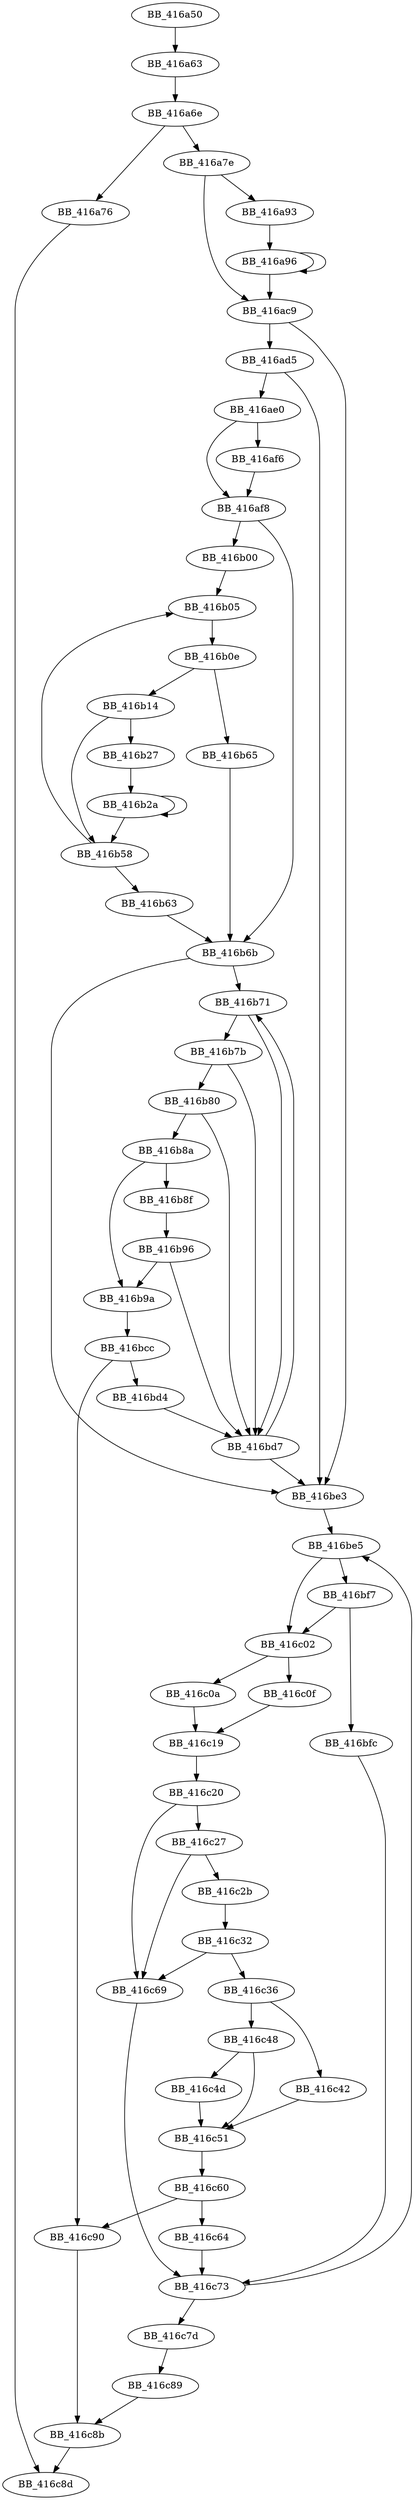 DiGraph __ioinit{
BB_416a50->BB_416a63
BB_416a63->BB_416a6e
BB_416a6e->BB_416a76
BB_416a6e->BB_416a7e
BB_416a76->BB_416c8d
BB_416a7e->BB_416a93
BB_416a7e->BB_416ac9
BB_416a93->BB_416a96
BB_416a96->BB_416a96
BB_416a96->BB_416ac9
BB_416ac9->BB_416ad5
BB_416ac9->BB_416be3
BB_416ad5->BB_416ae0
BB_416ad5->BB_416be3
BB_416ae0->BB_416af6
BB_416ae0->BB_416af8
BB_416af6->BB_416af8
BB_416af8->BB_416b00
BB_416af8->BB_416b6b
BB_416b00->BB_416b05
BB_416b05->BB_416b0e
BB_416b0e->BB_416b14
BB_416b0e->BB_416b65
BB_416b14->BB_416b27
BB_416b14->BB_416b58
BB_416b27->BB_416b2a
BB_416b2a->BB_416b2a
BB_416b2a->BB_416b58
BB_416b58->BB_416b05
BB_416b58->BB_416b63
BB_416b63->BB_416b6b
BB_416b65->BB_416b6b
BB_416b6b->BB_416b71
BB_416b6b->BB_416be3
BB_416b71->BB_416b7b
BB_416b71->BB_416bd7
BB_416b7b->BB_416b80
BB_416b7b->BB_416bd7
BB_416b80->BB_416b8a
BB_416b80->BB_416bd7
BB_416b8a->BB_416b8f
BB_416b8a->BB_416b9a
BB_416b8f->BB_416b96
BB_416b96->BB_416b9a
BB_416b96->BB_416bd7
BB_416b9a->BB_416bcc
BB_416bcc->BB_416bd4
BB_416bcc->BB_416c90
BB_416bd4->BB_416bd7
BB_416bd7->BB_416b71
BB_416bd7->BB_416be3
BB_416be3->BB_416be5
BB_416be5->BB_416bf7
BB_416be5->BB_416c02
BB_416bf7->BB_416bfc
BB_416bf7->BB_416c02
BB_416bfc->BB_416c73
BB_416c02->BB_416c0a
BB_416c02->BB_416c0f
BB_416c0a->BB_416c19
BB_416c0f->BB_416c19
BB_416c19->BB_416c20
BB_416c20->BB_416c27
BB_416c20->BB_416c69
BB_416c27->BB_416c2b
BB_416c27->BB_416c69
BB_416c2b->BB_416c32
BB_416c32->BB_416c36
BB_416c32->BB_416c69
BB_416c36->BB_416c42
BB_416c36->BB_416c48
BB_416c42->BB_416c51
BB_416c48->BB_416c4d
BB_416c48->BB_416c51
BB_416c4d->BB_416c51
BB_416c51->BB_416c60
BB_416c60->BB_416c64
BB_416c60->BB_416c90
BB_416c64->BB_416c73
BB_416c69->BB_416c73
BB_416c73->BB_416be5
BB_416c73->BB_416c7d
BB_416c7d->BB_416c89
BB_416c89->BB_416c8b
BB_416c8b->BB_416c8d
BB_416c90->BB_416c8b
}
